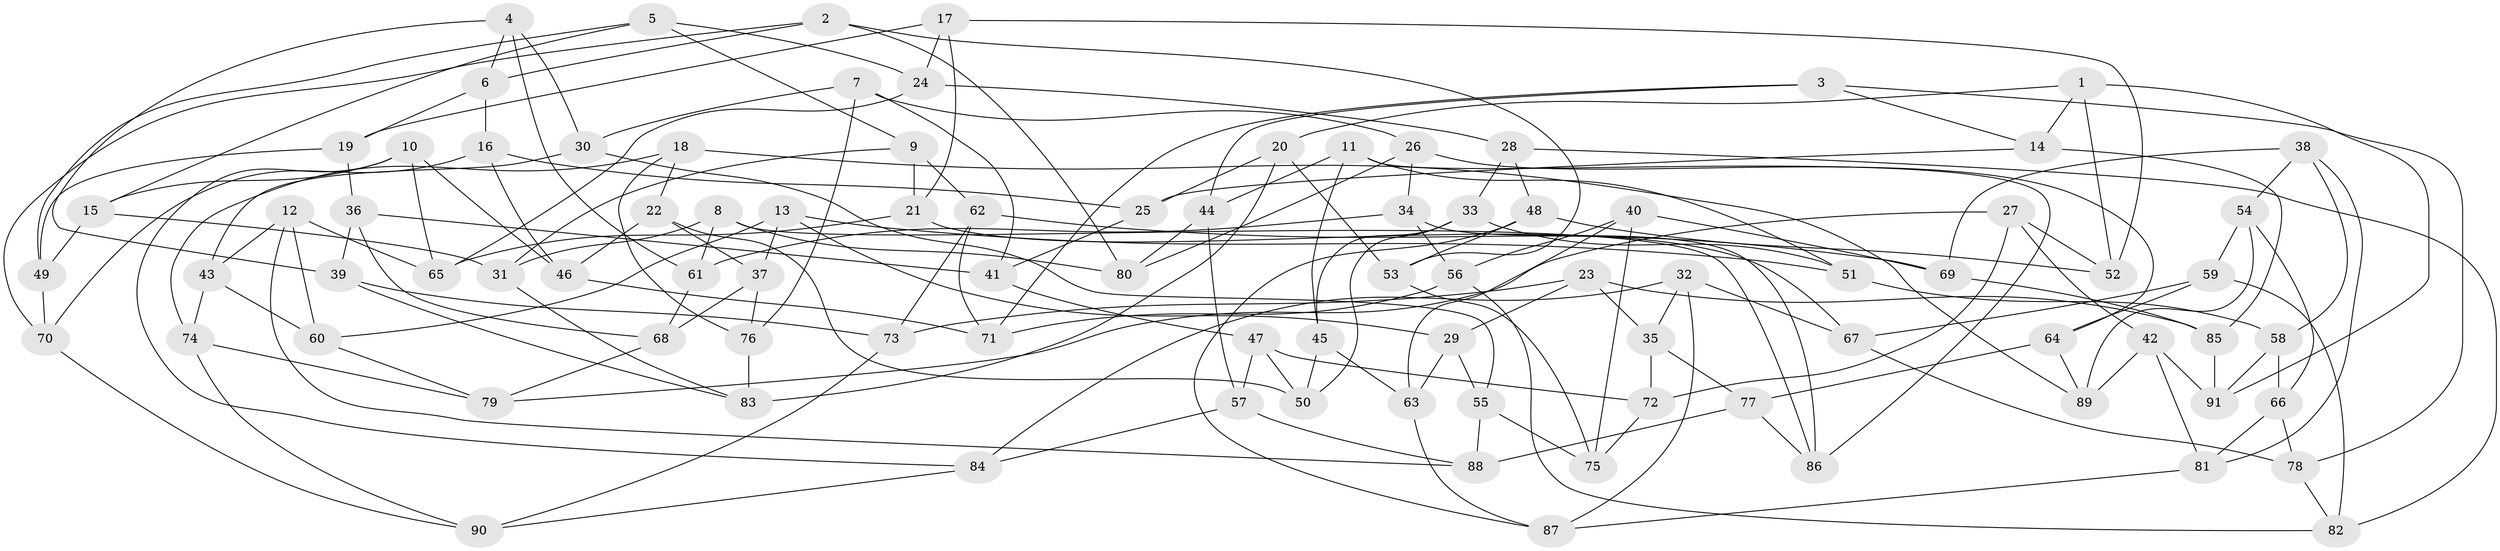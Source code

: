 // coarse degree distribution, {6: 0.20689655172413793, 4: 0.1724137931034483, 3: 0.034482758620689655, 8: 0.13793103448275862, 9: 0.10344827586206896, 7: 0.2413793103448276, 5: 0.10344827586206896}
// Generated by graph-tools (version 1.1) at 2025/38/03/04/25 23:38:19]
// undirected, 91 vertices, 182 edges
graph export_dot {
  node [color=gray90,style=filled];
  1;
  2;
  3;
  4;
  5;
  6;
  7;
  8;
  9;
  10;
  11;
  12;
  13;
  14;
  15;
  16;
  17;
  18;
  19;
  20;
  21;
  22;
  23;
  24;
  25;
  26;
  27;
  28;
  29;
  30;
  31;
  32;
  33;
  34;
  35;
  36;
  37;
  38;
  39;
  40;
  41;
  42;
  43;
  44;
  45;
  46;
  47;
  48;
  49;
  50;
  51;
  52;
  53;
  54;
  55;
  56;
  57;
  58;
  59;
  60;
  61;
  62;
  63;
  64;
  65;
  66;
  67;
  68;
  69;
  70;
  71;
  72;
  73;
  74;
  75;
  76;
  77;
  78;
  79;
  80;
  81;
  82;
  83;
  84;
  85;
  86;
  87;
  88;
  89;
  90;
  91;
  1 -- 52;
  1 -- 91;
  1 -- 14;
  1 -- 20;
  2 -- 70;
  2 -- 80;
  2 -- 6;
  2 -- 53;
  3 -- 78;
  3 -- 44;
  3 -- 71;
  3 -- 14;
  4 -- 30;
  4 -- 61;
  4 -- 6;
  4 -- 39;
  5 -- 24;
  5 -- 15;
  5 -- 49;
  5 -- 9;
  6 -- 16;
  6 -- 19;
  7 -- 41;
  7 -- 26;
  7 -- 30;
  7 -- 76;
  8 -- 31;
  8 -- 86;
  8 -- 80;
  8 -- 61;
  9 -- 62;
  9 -- 31;
  9 -- 21;
  10 -- 84;
  10 -- 65;
  10 -- 15;
  10 -- 46;
  11 -- 86;
  11 -- 45;
  11 -- 44;
  11 -- 51;
  12 -- 88;
  12 -- 43;
  12 -- 65;
  12 -- 60;
  13 -- 37;
  13 -- 60;
  13 -- 51;
  13 -- 29;
  14 -- 25;
  14 -- 85;
  15 -- 31;
  15 -- 49;
  16 -- 46;
  16 -- 70;
  16 -- 25;
  17 -- 24;
  17 -- 19;
  17 -- 21;
  17 -- 52;
  18 -- 76;
  18 -- 22;
  18 -- 89;
  18 -- 74;
  19 -- 49;
  19 -- 36;
  20 -- 53;
  20 -- 83;
  20 -- 25;
  21 -- 65;
  21 -- 67;
  22 -- 50;
  22 -- 46;
  22 -- 37;
  23 -- 85;
  23 -- 29;
  23 -- 35;
  23 -- 73;
  24 -- 65;
  24 -- 28;
  25 -- 41;
  26 -- 64;
  26 -- 80;
  26 -- 34;
  27 -- 72;
  27 -- 42;
  27 -- 79;
  27 -- 52;
  28 -- 33;
  28 -- 48;
  28 -- 82;
  29 -- 63;
  29 -- 55;
  30 -- 55;
  30 -- 43;
  31 -- 83;
  32 -- 67;
  32 -- 35;
  32 -- 84;
  32 -- 87;
  33 -- 50;
  33 -- 45;
  33 -- 51;
  34 -- 61;
  34 -- 86;
  34 -- 56;
  35 -- 72;
  35 -- 77;
  36 -- 41;
  36 -- 39;
  36 -- 68;
  37 -- 76;
  37 -- 68;
  38 -- 58;
  38 -- 54;
  38 -- 81;
  38 -- 69;
  39 -- 83;
  39 -- 73;
  40 -- 63;
  40 -- 75;
  40 -- 56;
  40 -- 69;
  41 -- 47;
  42 -- 91;
  42 -- 89;
  42 -- 81;
  43 -- 60;
  43 -- 74;
  44 -- 57;
  44 -- 80;
  45 -- 63;
  45 -- 50;
  46 -- 71;
  47 -- 72;
  47 -- 50;
  47 -- 57;
  48 -- 52;
  48 -- 53;
  48 -- 87;
  49 -- 70;
  51 -- 58;
  53 -- 75;
  54 -- 66;
  54 -- 59;
  54 -- 89;
  55 -- 75;
  55 -- 88;
  56 -- 82;
  56 -- 71;
  57 -- 88;
  57 -- 84;
  58 -- 66;
  58 -- 91;
  59 -- 67;
  59 -- 82;
  59 -- 64;
  60 -- 79;
  61 -- 68;
  62 -- 73;
  62 -- 71;
  62 -- 69;
  63 -- 87;
  64 -- 89;
  64 -- 77;
  66 -- 78;
  66 -- 81;
  67 -- 78;
  68 -- 79;
  69 -- 85;
  70 -- 90;
  72 -- 75;
  73 -- 90;
  74 -- 79;
  74 -- 90;
  76 -- 83;
  77 -- 86;
  77 -- 88;
  78 -- 82;
  81 -- 87;
  84 -- 90;
  85 -- 91;
}
